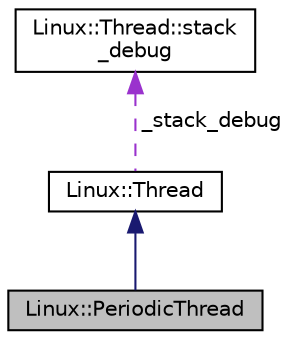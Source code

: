 digraph "Linux::PeriodicThread"
{
 // INTERACTIVE_SVG=YES
  edge [fontname="Helvetica",fontsize="10",labelfontname="Helvetica",labelfontsize="10"];
  node [fontname="Helvetica",fontsize="10",shape=record];
  Node1 [label="Linux::PeriodicThread",height=0.2,width=0.4,color="black", fillcolor="grey75", style="filled", fontcolor="black"];
  Node2 -> Node1 [dir="back",color="midnightblue",fontsize="10",style="solid",fontname="Helvetica"];
  Node2 [label="Linux::Thread",height=0.2,width=0.4,color="black", fillcolor="white", style="filled",URL="$classLinux_1_1Thread.html"];
  Node3 -> Node2 [dir="back",color="darkorchid3",fontsize="10",style="dashed",label=" _stack_debug" ,fontname="Helvetica"];
  Node3 [label="Linux::Thread::stack\l_debug",height=0.2,width=0.4,color="black", fillcolor="white", style="filled",URL="$structLinux_1_1Thread_1_1stack__debug.html"];
}
